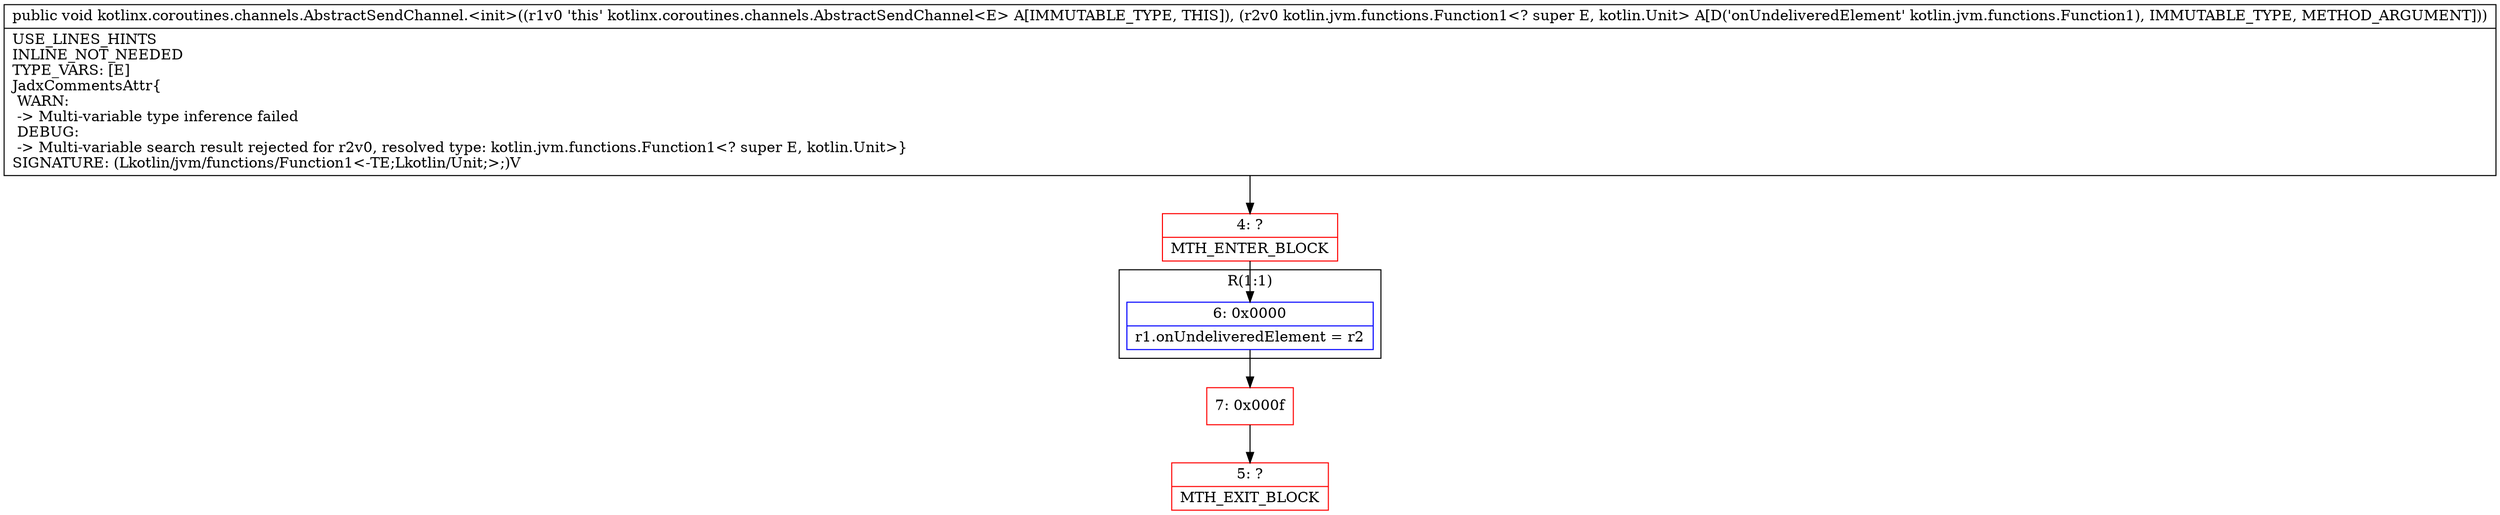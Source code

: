 digraph "CFG forkotlinx.coroutines.channels.AbstractSendChannel.\<init\>(Lkotlin\/jvm\/functions\/Function1;)V" {
subgraph cluster_Region_651654342 {
label = "R(1:1)";
node [shape=record,color=blue];
Node_6 [shape=record,label="{6\:\ 0x0000|r1.onUndeliveredElement = r2\l}"];
}
Node_4 [shape=record,color=red,label="{4\:\ ?|MTH_ENTER_BLOCK\l}"];
Node_7 [shape=record,color=red,label="{7\:\ 0x000f}"];
Node_5 [shape=record,color=red,label="{5\:\ ?|MTH_EXIT_BLOCK\l}"];
MethodNode[shape=record,label="{public void kotlinx.coroutines.channels.AbstractSendChannel.\<init\>((r1v0 'this' kotlinx.coroutines.channels.AbstractSendChannel\<E\> A[IMMUTABLE_TYPE, THIS]), (r2v0 kotlin.jvm.functions.Function1\<? super E, kotlin.Unit\> A[D('onUndeliveredElement' kotlin.jvm.functions.Function1), IMMUTABLE_TYPE, METHOD_ARGUMENT]))  | USE_LINES_HINTS\lINLINE_NOT_NEEDED\lTYPE_VARS: [E]\lJadxCommentsAttr\{\l WARN: \l \-\> Multi\-variable type inference failed\l DEBUG: \l \-\> Multi\-variable search result rejected for r2v0, resolved type: kotlin.jvm.functions.Function1\<? super E, kotlin.Unit\>\}\lSIGNATURE: (Lkotlin\/jvm\/functions\/Function1\<\-TE;Lkotlin\/Unit;\>;)V\l}"];
MethodNode -> Node_4;Node_6 -> Node_7;
Node_4 -> Node_6;
Node_7 -> Node_5;
}

